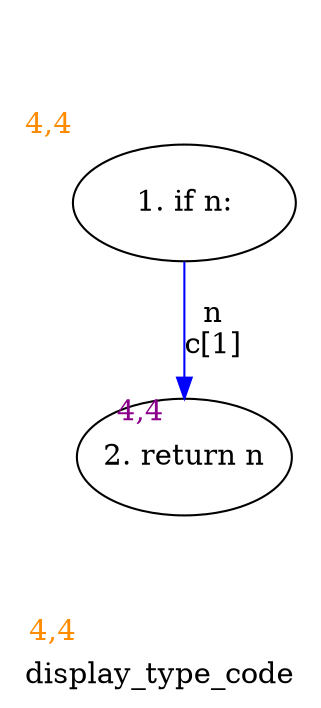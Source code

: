 digraph clusterdisplay_type_code {
	graph [bb="0,0,124.73,218.72",
		label=display_type_code,
		lheight=0.22,
		lp="62.366,11.875",
		lwidth=1.48,
		xlabel=<<br></br><br></br><br></br><font color='darkorange'>-1,-1</font>>
	];
	node [label="\N",
		xlabel=<<br></br><br></br><br></br><font color='darkorange'>-1,-1</font>>
	];
	1	[height=0.77585,
		label="1. if n:",
		pos="70.991,175.04",
		width=1.4928,
		xlabel=<<br></br><br></br><br></br><font color='darkorange'>4,4</font>>,
		xlp="8.625,210.85"];
	2	[height=0.77585,
		label="2. return n",
		pos="70.991,51.681",
		width=1.3602,
		xlabel=<<br></br><br></br><br></br><font color='darkorange'>4,4</font>>,
		xlp="13.399,87.486"];
	1 -> 2	[color=blue,
		label="n\nc[1]",
		label_bgcolor=white,
		lp="82.241,113.36",
		pos="e,70.991,79.826 70.991,146.81 70.991,130.41 70.991,109.28 70.991,91.191",
		xlabel=<<font color='darkmagenta' style='background-color:white;'><br/><br/>     4,4  <br/><br/></font>>,
		xlp="49.241,121.19"];
}
